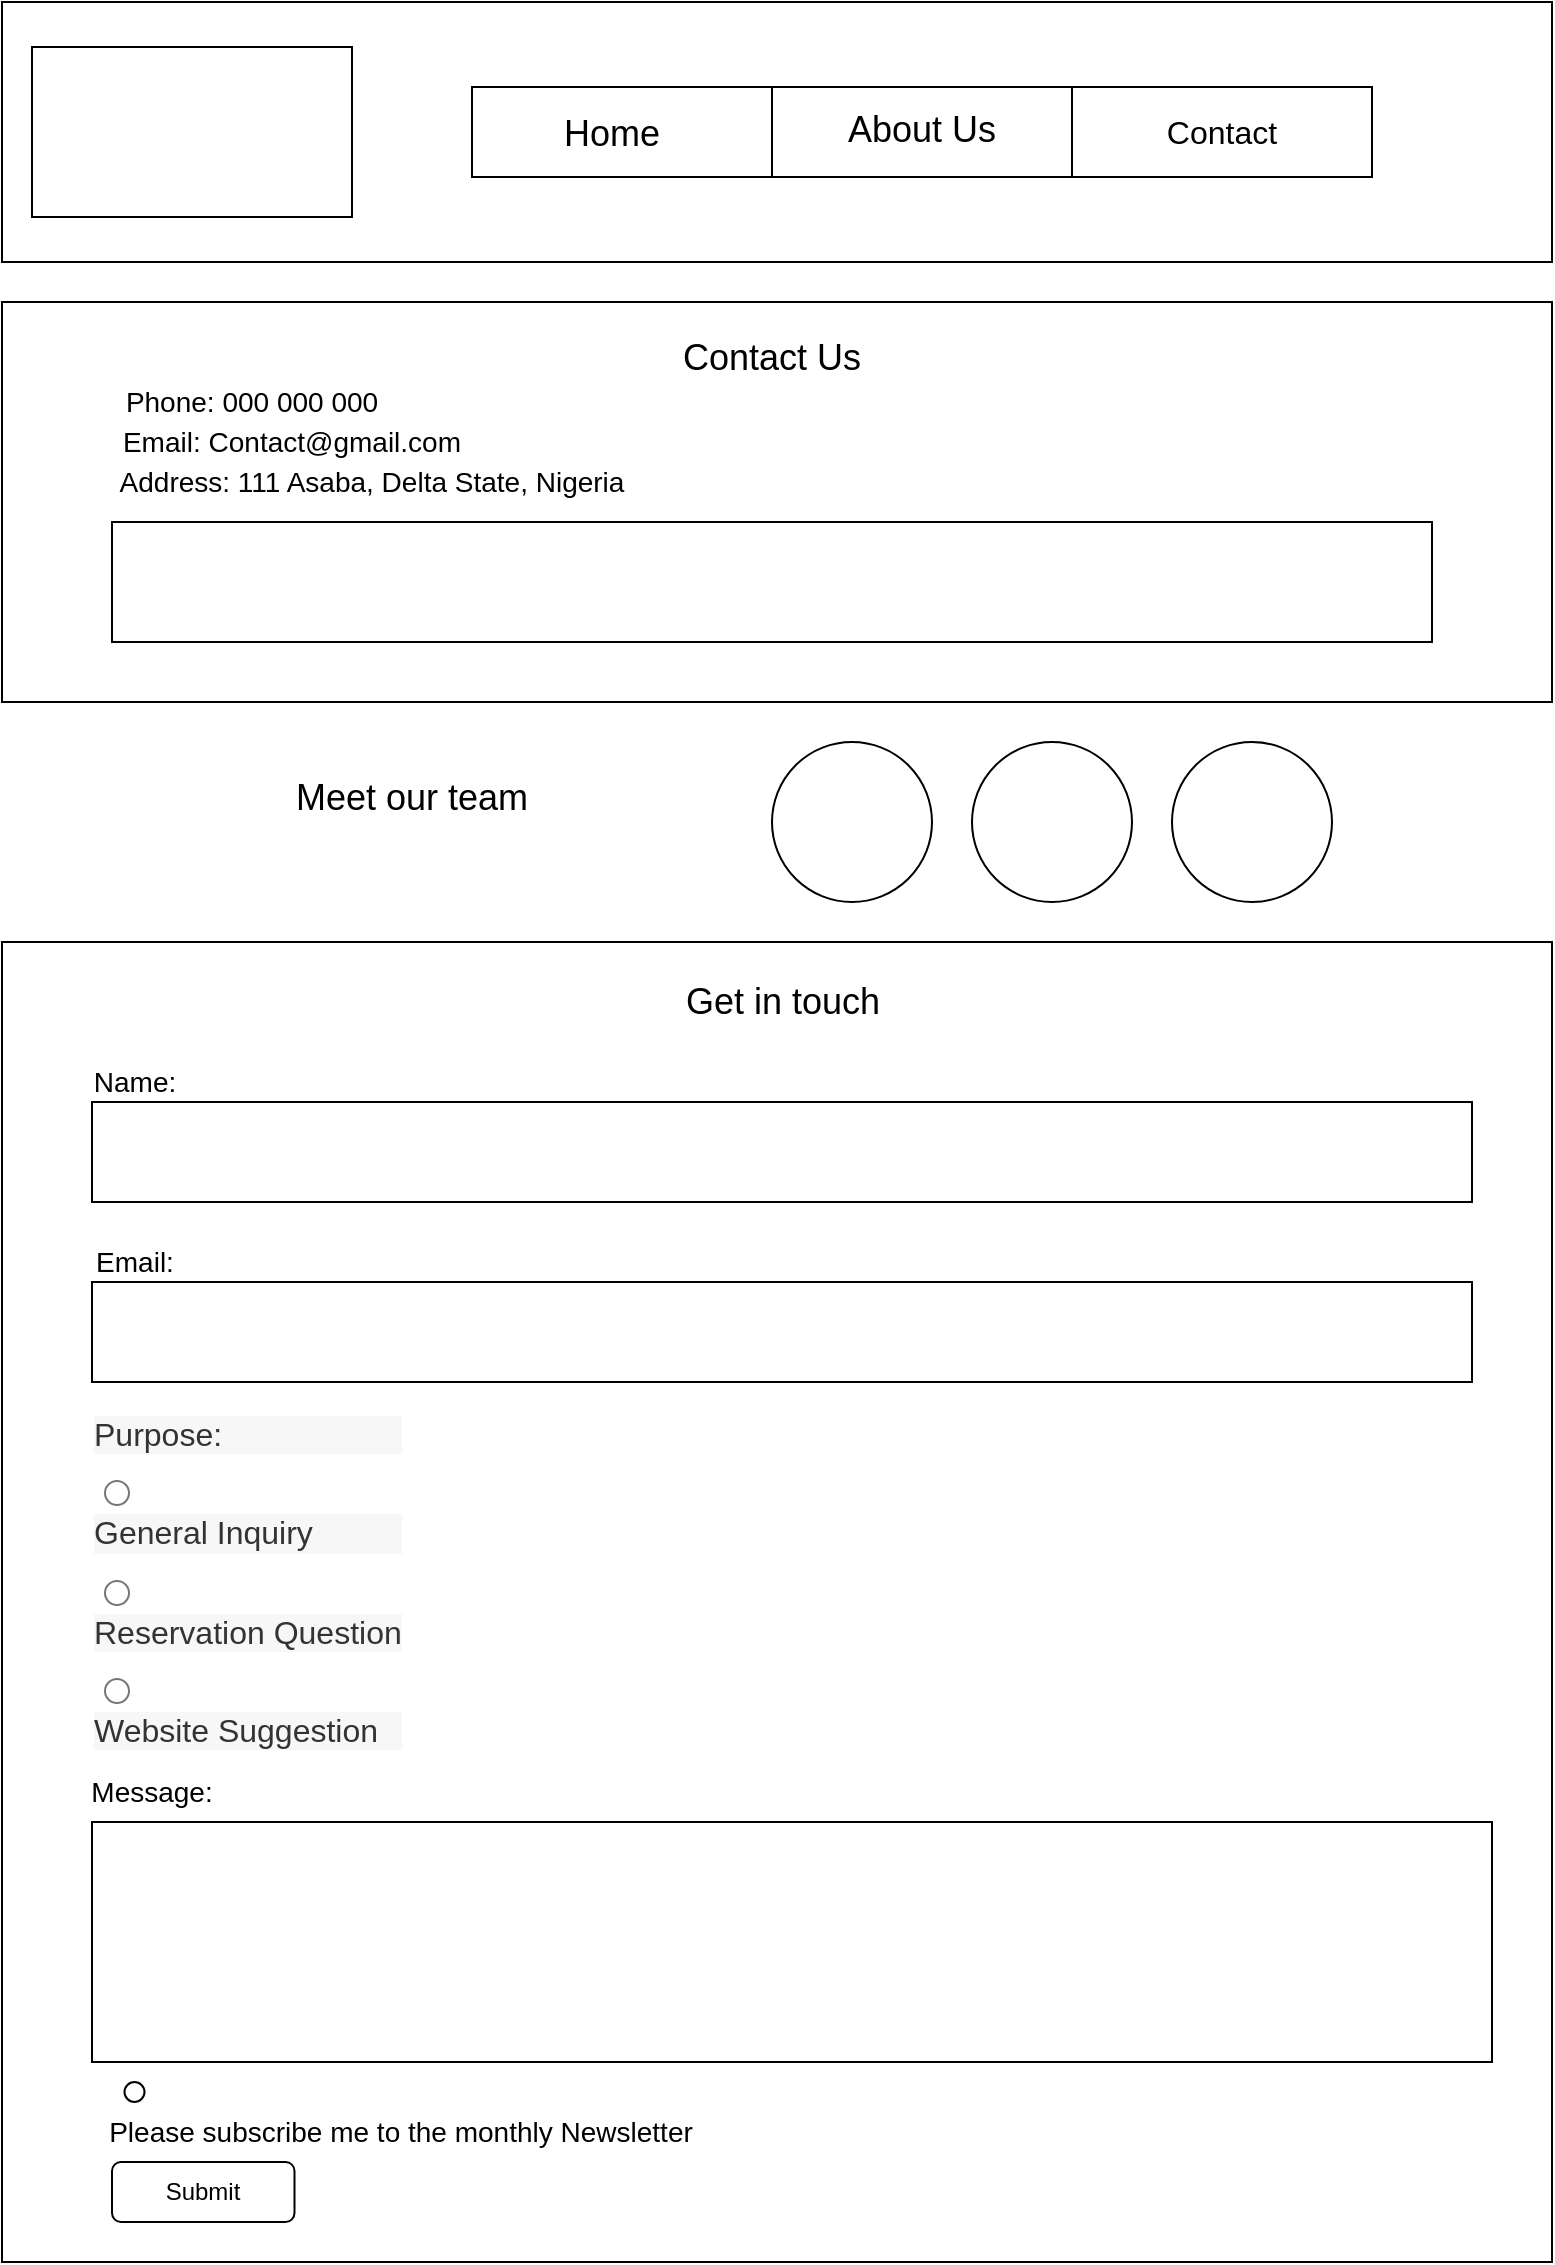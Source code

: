 <mxfile version="27.1.4">
  <diagram name="Page-1" id="S7NB7NY3iAmFuTGl2qit">
    <mxGraphModel dx="778" dy="507" grid="1" gridSize="10" guides="1" tooltips="1" connect="1" arrows="1" fold="1" page="1" pageScale="1" pageWidth="850" pageHeight="1100" math="0" shadow="0">
      <root>
        <mxCell id="0" />
        <mxCell id="1" parent="0" />
        <mxCell id="j9hMd5d4Fvts6X-9vzU8-1" value="" style="rounded=0;whiteSpace=wrap;html=1;" vertex="1" parent="1">
          <mxGeometry x="15" y="20" width="775" height="130" as="geometry" />
        </mxCell>
        <mxCell id="j9hMd5d4Fvts6X-9vzU8-2" value="" style="rounded=0;whiteSpace=wrap;html=1;" vertex="1" parent="1">
          <mxGeometry x="30" y="42.5" width="160" height="85" as="geometry" />
        </mxCell>
        <mxCell id="j9hMd5d4Fvts6X-9vzU8-3" value="" style="rounded=0;whiteSpace=wrap;html=1;" vertex="1" parent="1">
          <mxGeometry x="250" y="62.5" width="150" height="45" as="geometry" />
        </mxCell>
        <mxCell id="j9hMd5d4Fvts6X-9vzU8-4" value="" style="rounded=0;whiteSpace=wrap;html=1;" vertex="1" parent="1">
          <mxGeometry x="400" y="62.5" width="150" height="45" as="geometry" />
        </mxCell>
        <mxCell id="j9hMd5d4Fvts6X-9vzU8-5" value="&lt;font size=&quot;3&quot;&gt;Contact&lt;/font&gt;" style="rounded=0;whiteSpace=wrap;html=1;" vertex="1" parent="1">
          <mxGeometry x="550" y="62.5" width="150" height="45" as="geometry" />
        </mxCell>
        <mxCell id="j9hMd5d4Fvts6X-9vzU8-6" value="" style="rounded=0;whiteSpace=wrap;html=1;" vertex="1" parent="1">
          <mxGeometry x="15" y="170" width="775" height="200" as="geometry" />
        </mxCell>
        <mxCell id="j9hMd5d4Fvts6X-9vzU8-7" value="" style="ellipse;whiteSpace=wrap;html=1;aspect=fixed;" vertex="1" parent="1">
          <mxGeometry x="400" y="390" width="80" height="80" as="geometry" />
        </mxCell>
        <mxCell id="j9hMd5d4Fvts6X-9vzU8-8" value="" style="ellipse;whiteSpace=wrap;html=1;aspect=fixed;" vertex="1" parent="1">
          <mxGeometry x="500" y="390" width="80" height="80" as="geometry" />
        </mxCell>
        <mxCell id="j9hMd5d4Fvts6X-9vzU8-9" value="" style="ellipse;whiteSpace=wrap;html=1;aspect=fixed;" vertex="1" parent="1">
          <mxGeometry x="600" y="390" width="80" height="80" as="geometry" />
        </mxCell>
        <mxCell id="j9hMd5d4Fvts6X-9vzU8-11" value="" style="rounded=0;whiteSpace=wrap;html=1;" vertex="1" parent="1">
          <mxGeometry x="15" y="490" width="775" height="660" as="geometry" />
        </mxCell>
        <mxCell id="j9hMd5d4Fvts6X-9vzU8-12" value="" style="rounded=0;whiteSpace=wrap;html=1;" vertex="1" parent="1">
          <mxGeometry x="60" y="570" width="690" height="50" as="geometry" />
        </mxCell>
        <mxCell id="j9hMd5d4Fvts6X-9vzU8-13" value="" style="rounded=0;whiteSpace=wrap;html=1;" vertex="1" parent="1">
          <mxGeometry x="60" y="660" width="690" height="50" as="geometry" />
        </mxCell>
        <mxCell id="j9hMd5d4Fvts6X-9vzU8-14" value="" style="rounded=0;whiteSpace=wrap;html=1;" vertex="1" parent="1">
          <mxGeometry x="60" y="930" width="700" height="120" as="geometry" />
        </mxCell>
        <mxCell id="j9hMd5d4Fvts6X-9vzU8-15" value="&lt;font style=&quot;font-size: 18px;&quot;&gt;Meet our team&lt;/font&gt;" style="text;strokeColor=none;align=center;fillColor=none;html=1;verticalAlign=middle;whiteSpace=wrap;rounded=0;" vertex="1" parent="1">
          <mxGeometry x="150" y="390" width="140" height="55" as="geometry" />
        </mxCell>
        <mxCell id="j9hMd5d4Fvts6X-9vzU8-16" value="&lt;font style=&quot;font-size: 18px;&quot;&gt;Home&lt;/font&gt;" style="text;strokeColor=none;align=center;fillColor=none;html=1;verticalAlign=middle;whiteSpace=wrap;rounded=0;" vertex="1" parent="1">
          <mxGeometry x="250" y="65" width="140" height="42.5" as="geometry" />
        </mxCell>
        <mxCell id="j9hMd5d4Fvts6X-9vzU8-17" value="&lt;font style=&quot;font-size: 18px;&quot;&gt;About Us&lt;/font&gt;" style="text;strokeColor=none;align=center;fillColor=none;html=1;verticalAlign=middle;whiteSpace=wrap;rounded=0;" vertex="1" parent="1">
          <mxGeometry x="405" y="62.5" width="140" height="42.5" as="geometry" />
        </mxCell>
        <mxCell id="j9hMd5d4Fvts6X-9vzU8-18" value="&lt;font style=&quot;font-size: 18px;&quot;&gt;Contact Us&lt;/font&gt;" style="text;strokeColor=none;align=center;fillColor=none;html=1;verticalAlign=middle;whiteSpace=wrap;rounded=0;" vertex="1" parent="1">
          <mxGeometry x="330" y="170" width="140" height="55" as="geometry" />
        </mxCell>
        <mxCell id="j9hMd5d4Fvts6X-9vzU8-19" value="&lt;font style=&quot;font-size: 14px;&quot;&gt;Phone: 000 000 000&lt;/font&gt;" style="text;strokeColor=none;align=center;fillColor=none;html=1;verticalAlign=middle;whiteSpace=wrap;rounded=0;" vertex="1" parent="1">
          <mxGeometry x="70" y="210" width="140" height="20" as="geometry" />
        </mxCell>
        <mxCell id="j9hMd5d4Fvts6X-9vzU8-20" value="&lt;font style=&quot;font-size: 14px;&quot;&gt;Email: Contact@gmail.com&lt;/font&gt;" style="text;strokeColor=none;align=center;fillColor=none;html=1;verticalAlign=middle;whiteSpace=wrap;rounded=0;" vertex="1" parent="1">
          <mxGeometry x="70" y="230" width="180" height="20" as="geometry" />
        </mxCell>
        <mxCell id="j9hMd5d4Fvts6X-9vzU8-21" value="&lt;font style=&quot;font-size: 14px;&quot;&gt;Address: 111 Asaba, Delta State, Nigeria&lt;/font&gt;" style="text;strokeColor=none;align=center;fillColor=none;html=1;verticalAlign=middle;whiteSpace=wrap;rounded=0;" vertex="1" parent="1">
          <mxGeometry x="70" y="250" width="260" height="20" as="geometry" />
        </mxCell>
        <mxCell id="j9hMd5d4Fvts6X-9vzU8-22" value="" style="rounded=0;whiteSpace=wrap;html=1;" vertex="1" parent="1">
          <mxGeometry x="70" y="280" width="660" height="60" as="geometry" />
        </mxCell>
        <mxCell id="j9hMd5d4Fvts6X-9vzU8-23" value="&lt;font style=&quot;font-size: 18px;&quot;&gt;Get in touch&lt;/font&gt;" style="text;strokeColor=none;align=center;fillColor=none;html=1;verticalAlign=middle;whiteSpace=wrap;rounded=0;" vertex="1" parent="1">
          <mxGeometry x="348.75" y="510" width="112.5" height="20" as="geometry" />
        </mxCell>
        <mxCell id="j9hMd5d4Fvts6X-9vzU8-24" value="&lt;font style=&quot;font-size: 14px;&quot;&gt;Name:&lt;/font&gt;" style="text;strokeColor=none;align=center;fillColor=none;html=1;verticalAlign=middle;whiteSpace=wrap;rounded=0;" vertex="1" parent="1">
          <mxGeometry x="60" y="550" width="42.5" height="20" as="geometry" />
        </mxCell>
        <mxCell id="j9hMd5d4Fvts6X-9vzU8-25" value="&lt;font style=&quot;font-size: 14px;&quot;&gt;Email:&lt;/font&gt;" style="text;strokeColor=none;align=center;fillColor=none;html=1;verticalAlign=middle;whiteSpace=wrap;rounded=0;" vertex="1" parent="1">
          <mxGeometry x="60" y="640" width="42.5" height="20" as="geometry" />
        </mxCell>
        <mxCell id="j9hMd5d4Fvts6X-9vzU8-26" value="&lt;label for=&quot;purpose&quot; style=&quot;display: block; margin-bottom: 10px; color: rgb(51, 51, 51); font-family: Calibri, sans-serif; font-size: medium; font-style: normal; font-variant-ligatures: normal; font-variant-caps: normal; font-weight: 400; letter-spacing: normal; orphans: 2; text-align: start; text-indent: 0px; text-transform: none; widows: 2; word-spacing: 0px; -webkit-text-stroke-width: 0px; white-space: normal; background-color: rgb(247, 247, 247); text-decoration-thickness: initial; text-decoration-style: initial; text-decoration-color: initial;&quot;&gt;Purpose:&lt;/label&gt;&lt;input type=&quot;radio&quot; id=&quot;general&quot; name=&quot;purpose&quot; value=&quot;General Inquiry&quot; style=&quot;orphans: 2; widows: 2; -webkit-text-stroke-width: 0px; white-space: normal; text-decoration-thickness: initial; text-decoration-style: initial; text-decoration-color: initial;&quot;&gt;&lt;span style=&quot;color: rgb(51, 51, 51); font-family: Calibri, sans-serif; font-size: medium; font-style: normal; font-variant-ligatures: normal; font-variant-caps: normal; font-weight: 400; letter-spacing: normal; orphans: 2; text-align: start; text-indent: 0px; text-transform: none; widows: 2; word-spacing: 0px; -webkit-text-stroke-width: 0px; white-space: normal; background-color: rgb(247, 247, 247); text-decoration-thickness: initial; text-decoration-style: initial; text-decoration-color: initial; display: inline !important; float: none;&quot;&gt;&lt;/span&gt;&lt;label for=&quot;general&quot; style=&quot;display: block; margin-bottom: 10px; color: rgb(51, 51, 51); font-family: Calibri, sans-serif; font-size: medium; font-style: normal; font-variant-ligatures: normal; font-variant-caps: normal; font-weight: 400; letter-spacing: normal; orphans: 2; text-align: start; text-indent: 0px; text-transform: none; widows: 2; word-spacing: 0px; -webkit-text-stroke-width: 0px; white-space: normal; background-color: rgb(247, 247, 247); text-decoration-thickness: initial; text-decoration-style: initial; text-decoration-color: initial;&quot;&gt;General Inquiry&lt;/label&gt;&lt;input type=&quot;radio&quot; id=&quot;reservation&quot; name=&quot;purpose&quot; value=&quot;Reservation Question&quot; style=&quot;orphans: 2; widows: 2; -webkit-text-stroke-width: 0px; white-space: normal; text-decoration-thickness: initial; text-decoration-style: initial; text-decoration-color: initial;&quot;&gt;&lt;span style=&quot;color: rgb(51, 51, 51); font-family: Calibri, sans-serif; font-size: medium; font-style: normal; font-variant-ligatures: normal; font-variant-caps: normal; font-weight: 400; letter-spacing: normal; orphans: 2; text-align: start; text-indent: 0px; text-transform: none; widows: 2; word-spacing: 0px; -webkit-text-stroke-width: 0px; white-space: normal; background-color: rgb(247, 247, 247); text-decoration-thickness: initial; text-decoration-style: initial; text-decoration-color: initial; display: inline !important; float: none;&quot;&gt;&lt;/span&gt;&lt;label for=&quot;reservation&quot; style=&quot;display: block; margin-bottom: 10px; color: rgb(51, 51, 51); font-family: Calibri, sans-serif; font-size: medium; font-style: normal; font-variant-ligatures: normal; font-variant-caps: normal; font-weight: 400; letter-spacing: normal; orphans: 2; text-align: start; text-indent: 0px; text-transform: none; widows: 2; word-spacing: 0px; -webkit-text-stroke-width: 0px; white-space: normal; background-color: rgb(247, 247, 247); text-decoration-thickness: initial; text-decoration-style: initial; text-decoration-color: initial;&quot;&gt;Reservation Question&lt;/label&gt;&lt;input type=&quot;radio&quot; id=&quot;website&quot; name=&quot;purpose&quot; value=&quot;Website Suggestion&quot; style=&quot;orphans: 2; widows: 2; -webkit-text-stroke-width: 0px; white-space: normal; text-decoration-thickness: initial; text-decoration-style: initial; text-decoration-color: initial;&quot;&gt;&lt;span style=&quot;color: rgb(51, 51, 51); font-family: Calibri, sans-serif; font-size: medium; font-style: normal; font-variant-ligatures: normal; font-variant-caps: normal; font-weight: 400; letter-spacing: normal; orphans: 2; text-align: start; text-indent: 0px; text-transform: none; widows: 2; word-spacing: 0px; -webkit-text-stroke-width: 0px; white-space: normal; background-color: rgb(247, 247, 247); text-decoration-thickness: initial; text-decoration-style: initial; text-decoration-color: initial; display: inline !important; float: none;&quot;&gt;&lt;/span&gt;&lt;label for=&quot;website&quot; style=&quot;display: block; margin-bottom: 10px; color: rgb(51, 51, 51); font-family: Calibri, sans-serif; font-size: medium; font-style: normal; font-variant-ligatures: normal; font-variant-caps: normal; font-weight: 400; letter-spacing: normal; orphans: 2; text-align: start; text-indent: 0px; text-transform: none; widows: 2; word-spacing: 0px; -webkit-text-stroke-width: 0px; white-space: normal; background-color: rgb(247, 247, 247); text-decoration-thickness: initial; text-decoration-style: initial; text-decoration-color: initial;&quot;&gt;Website Suggestion&lt;/label&gt;&lt;br class=&quot;Apple-interchange-newline&quot;&gt;" style="text;whiteSpace=wrap;html=1;" vertex="1" parent="1">
          <mxGeometry x="58.75" y="720" width="290" height="180" as="geometry" />
        </mxCell>
        <mxCell id="j9hMd5d4Fvts6X-9vzU8-27" value="&lt;font style=&quot;font-size: 14px;&quot;&gt;Message:&lt;/font&gt;" style="text;strokeColor=none;align=center;fillColor=none;html=1;verticalAlign=middle;whiteSpace=wrap;rounded=0;" vertex="1" parent="1">
          <mxGeometry x="60" y="900" width="60" height="30" as="geometry" />
        </mxCell>
        <mxCell id="j9hMd5d4Fvts6X-9vzU8-28" value="&lt;font style=&quot;font-size: 14px;&quot;&gt;Please subscribe me to the monthly Newsletter&lt;/font&gt;" style="text;strokeColor=none;align=center;fillColor=none;html=1;verticalAlign=middle;whiteSpace=wrap;rounded=0;" vertex="1" parent="1">
          <mxGeometry x="58.75" y="1070" width="311.25" height="30" as="geometry" />
        </mxCell>
        <mxCell id="j9hMd5d4Fvts6X-9vzU8-29" value="" style="ellipse;whiteSpace=wrap;html=1;aspect=fixed;" vertex="1" parent="1">
          <mxGeometry x="76.25" y="1060" width="10" height="10" as="geometry" />
        </mxCell>
        <mxCell id="j9hMd5d4Fvts6X-9vzU8-31" value="Submit" style="rounded=1;whiteSpace=wrap;html=1;" vertex="1" parent="1">
          <mxGeometry x="70" y="1100" width="91.25" height="30" as="geometry" />
        </mxCell>
      </root>
    </mxGraphModel>
  </diagram>
</mxfile>
